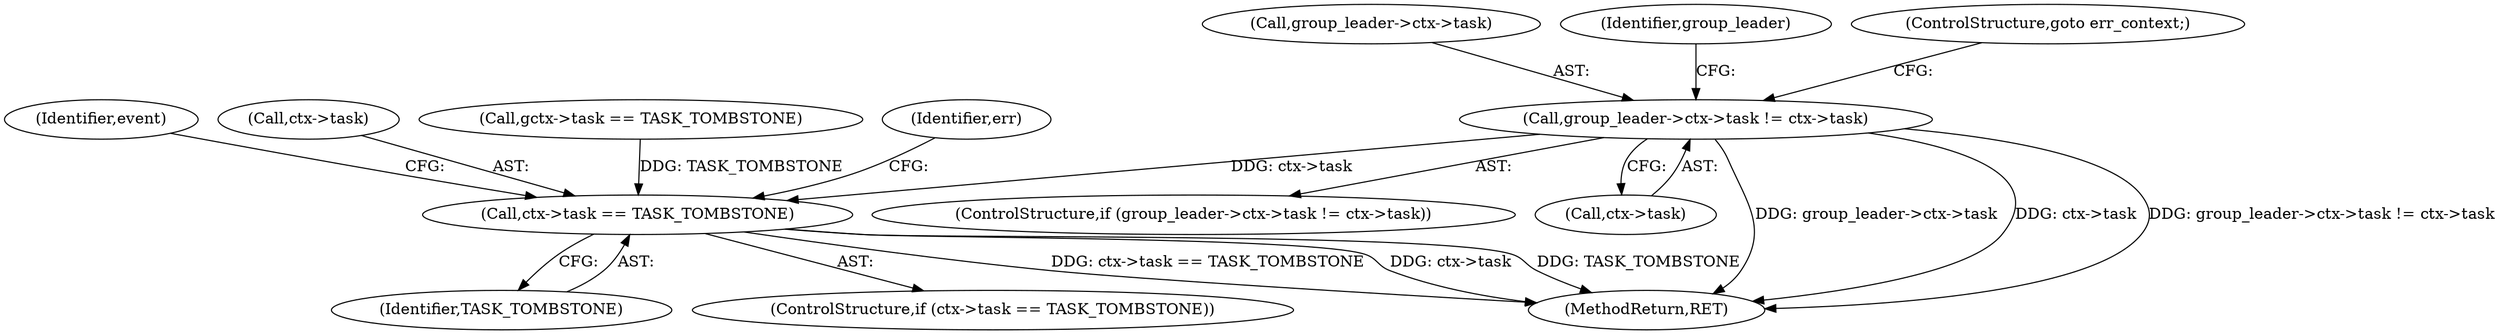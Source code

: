 digraph "0_linux_321027c1fe77f892f4ea07846aeae08cefbbb290@pointer" {
"1000545" [label="(Call,group_leader->ctx->task != ctx->task)"];
"1000650" [label="(Call,ctx->task == TASK_TOMBSTONE)"];
"1000654" [label="(Identifier,TASK_TOMBSTONE)"];
"1000664" [label="(Identifier,event)"];
"1000651" [label="(Call,ctx->task)"];
"1000631" [label="(Call,gctx->task == TASK_TOMBSTONE)"];
"1000546" [label="(Call,group_leader->ctx->task)"];
"1000558" [label="(Identifier,group_leader)"];
"1000544" [label="(ControlStructure,if (group_leader->ctx->task != ctx->task))"];
"1000545" [label="(Call,group_leader->ctx->task != ctx->task)"];
"1000650" [label="(Call,ctx->task == TASK_TOMBSTONE)"];
"1000551" [label="(Call,ctx->task)"];
"1000657" [label="(Identifier,err)"];
"1000649" [label="(ControlStructure,if (ctx->task == TASK_TOMBSTONE))"];
"1000554" [label="(ControlStructure,goto err_context;)"];
"1000843" [label="(MethodReturn,RET)"];
"1000545" -> "1000544"  [label="AST: "];
"1000545" -> "1000551"  [label="CFG: "];
"1000546" -> "1000545"  [label="AST: "];
"1000551" -> "1000545"  [label="AST: "];
"1000554" -> "1000545"  [label="CFG: "];
"1000558" -> "1000545"  [label="CFG: "];
"1000545" -> "1000843"  [label="DDG: group_leader->ctx->task"];
"1000545" -> "1000843"  [label="DDG: ctx->task"];
"1000545" -> "1000843"  [label="DDG: group_leader->ctx->task != ctx->task"];
"1000545" -> "1000650"  [label="DDG: ctx->task"];
"1000650" -> "1000649"  [label="AST: "];
"1000650" -> "1000654"  [label="CFG: "];
"1000651" -> "1000650"  [label="AST: "];
"1000654" -> "1000650"  [label="AST: "];
"1000657" -> "1000650"  [label="CFG: "];
"1000664" -> "1000650"  [label="CFG: "];
"1000650" -> "1000843"  [label="DDG: ctx->task == TASK_TOMBSTONE"];
"1000650" -> "1000843"  [label="DDG: ctx->task"];
"1000650" -> "1000843"  [label="DDG: TASK_TOMBSTONE"];
"1000631" -> "1000650"  [label="DDG: TASK_TOMBSTONE"];
}
